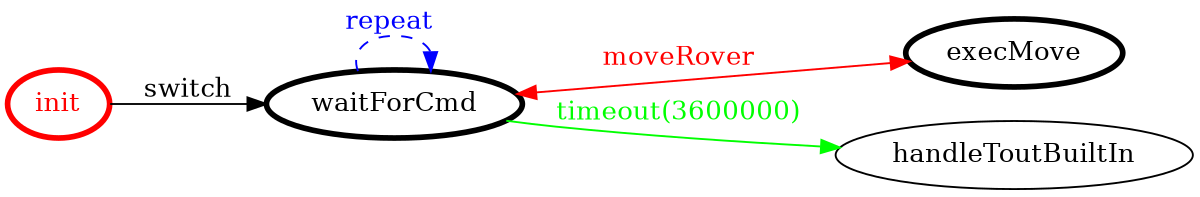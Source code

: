 /*
*
* A GraphViz DOT FSM description 
* Please use a GraphViz visualizer (like http://www.webgraphviz.com)
*  
*/

digraph finite_state_machine {
	rankdir=LR
	size="8,5"
	
	init [ color = red ][ fontcolor = red ][ penwidth = 3 ]
	execMove [ color = black ][ fontcolor = black ][ penwidth = 3 ]
	waitForCmd [ color = black ][ fontcolor = black ][ penwidth = 3 ]
	
	waitForCmd -> execMove [ label = "moveRover" ][ color = red ][ fontcolor = red ][ dir = both ]
	waitForCmd -> handleToutBuiltIn [ label = "timeout(3600000)" ][ color = green ][ fontcolor = green ]
	init -> waitForCmd [ label = "switch" ][ color = black ][ fontcolor = black ]
	waitForCmd -> waitForCmd [ label = "repeat "][ style = dashed ][ color = blue ][ fontcolor = blue ]
}
